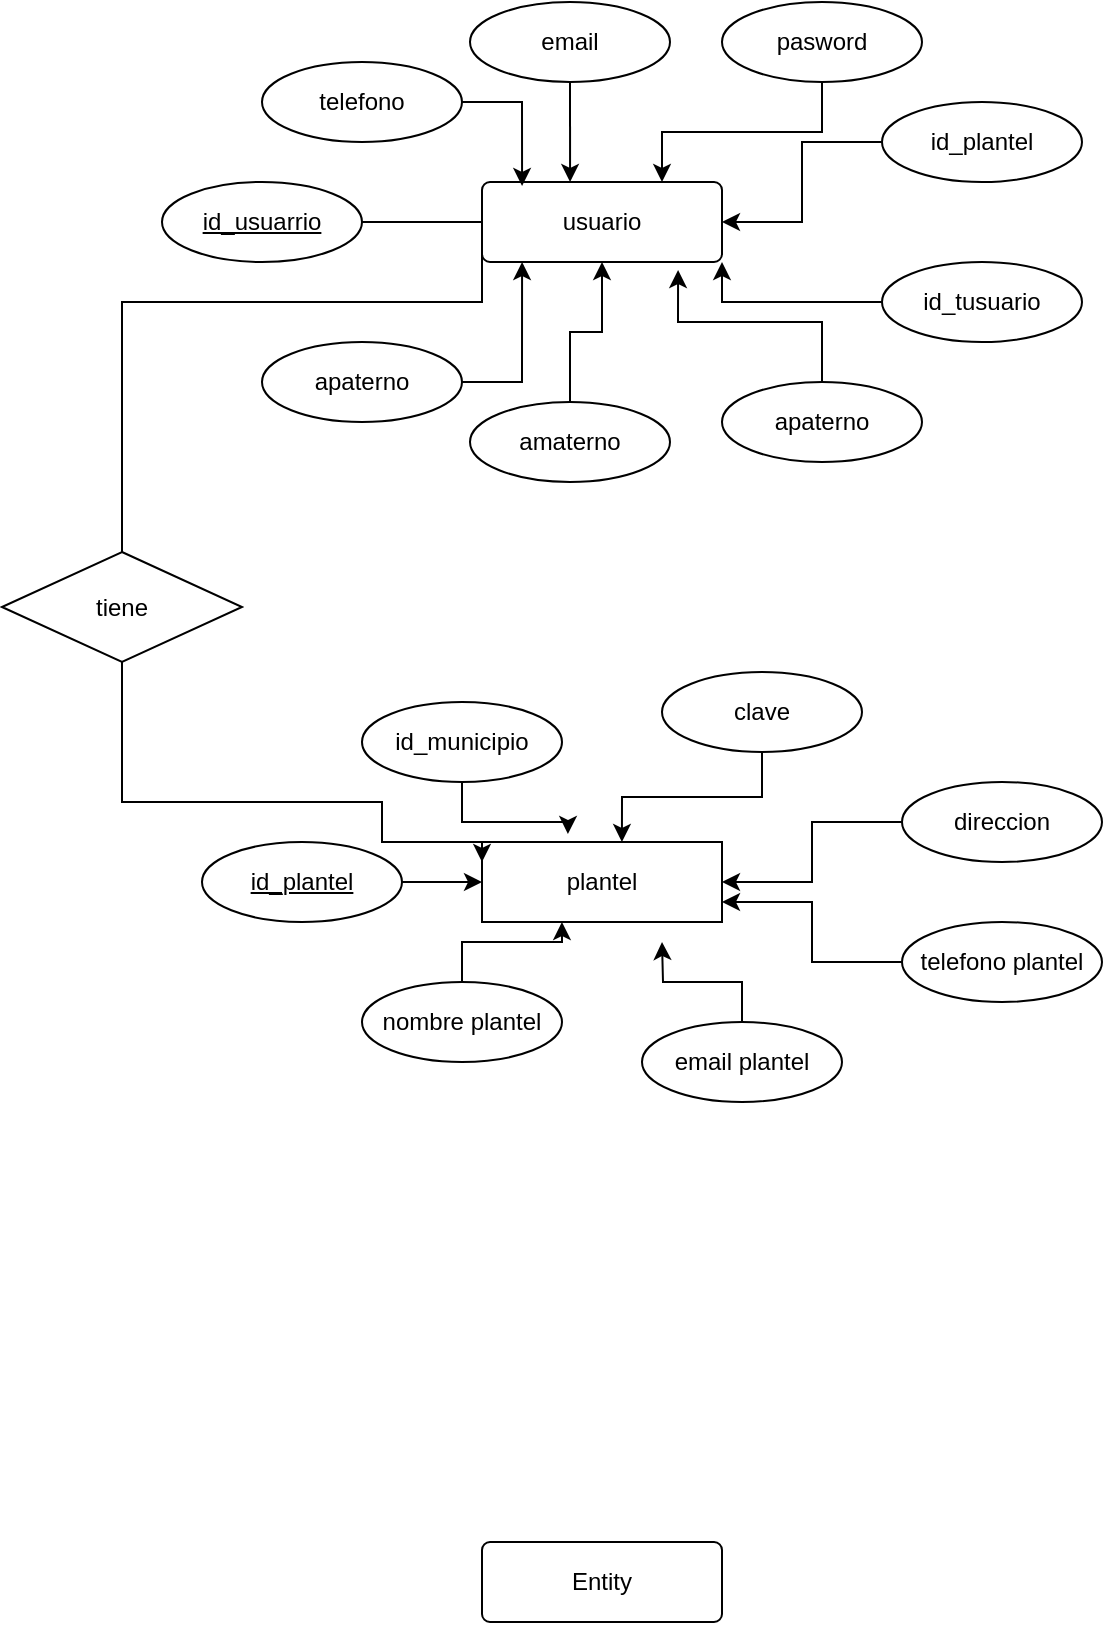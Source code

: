 <mxfile version="21.0.10" type="github" pages="2">
  <diagram name="enntidad relacion" id="T_VVyUdc56Ve-9aa7WN1">
    <mxGraphModel dx="794" dy="740" grid="1" gridSize="10" guides="1" tooltips="1" connect="1" arrows="1" fold="1" page="1" pageScale="1" pageWidth="827" pageHeight="1169" math="0" shadow="0">
      <root>
        <mxCell id="0" />
        <mxCell id="1" parent="0" />
        <mxCell id="WN1AvgcFRPcrMHn4_S1V-1" value="usuario" style="rounded=1;arcSize=10;whiteSpace=wrap;html=1;align=center;" vertex="1" parent="1">
          <mxGeometry x="320" y="320" width="120" height="40" as="geometry" />
        </mxCell>
        <mxCell id="WN1AvgcFRPcrMHn4_S1V-3" value="id_usuarrio" style="ellipse;whiteSpace=wrap;html=1;align=center;fontStyle=4;" vertex="1" parent="1">
          <mxGeometry x="160" y="320" width="100" height="40" as="geometry" />
        </mxCell>
        <mxCell id="WN1AvgcFRPcrMHn4_S1V-15" style="edgeStyle=orthogonalEdgeStyle;rounded=0;orthogonalLoop=1;jettySize=auto;html=1;entryX=0.167;entryY=0.05;entryDx=0;entryDy=0;entryPerimeter=0;" edge="1" parent="1" source="WN1AvgcFRPcrMHn4_S1V-4" target="WN1AvgcFRPcrMHn4_S1V-1">
          <mxGeometry relative="1" as="geometry" />
        </mxCell>
        <mxCell id="WN1AvgcFRPcrMHn4_S1V-4" value="telefono" style="ellipse;whiteSpace=wrap;html=1;align=center;" vertex="1" parent="1">
          <mxGeometry x="210" y="260" width="100" height="40" as="geometry" />
        </mxCell>
        <mxCell id="WN1AvgcFRPcrMHn4_S1V-16" style="edgeStyle=orthogonalEdgeStyle;rounded=0;orthogonalLoop=1;jettySize=auto;html=1;entryX=0.367;entryY=0;entryDx=0;entryDy=0;entryPerimeter=0;" edge="1" parent="1" source="WN1AvgcFRPcrMHn4_S1V-5" target="WN1AvgcFRPcrMHn4_S1V-1">
          <mxGeometry relative="1" as="geometry" />
        </mxCell>
        <mxCell id="WN1AvgcFRPcrMHn4_S1V-5" value="email" style="ellipse;whiteSpace=wrap;html=1;align=center;" vertex="1" parent="1">
          <mxGeometry x="314" y="230" width="100" height="40" as="geometry" />
        </mxCell>
        <mxCell id="WN1AvgcFRPcrMHn4_S1V-17" style="edgeStyle=orthogonalEdgeStyle;rounded=0;orthogonalLoop=1;jettySize=auto;html=1;entryX=0.75;entryY=0;entryDx=0;entryDy=0;" edge="1" parent="1" source="WN1AvgcFRPcrMHn4_S1V-6" target="WN1AvgcFRPcrMHn4_S1V-1">
          <mxGeometry relative="1" as="geometry" />
        </mxCell>
        <mxCell id="WN1AvgcFRPcrMHn4_S1V-6" value="pasword" style="ellipse;whiteSpace=wrap;html=1;align=center;" vertex="1" parent="1">
          <mxGeometry x="440" y="230" width="100" height="40" as="geometry" />
        </mxCell>
        <mxCell id="WN1AvgcFRPcrMHn4_S1V-18" style="edgeStyle=orthogonalEdgeStyle;rounded=0;orthogonalLoop=1;jettySize=auto;html=1;entryX=1;entryY=0.5;entryDx=0;entryDy=0;" edge="1" parent="1" source="WN1AvgcFRPcrMHn4_S1V-7" target="WN1AvgcFRPcrMHn4_S1V-1">
          <mxGeometry relative="1" as="geometry" />
        </mxCell>
        <mxCell id="WN1AvgcFRPcrMHn4_S1V-7" value="id_plantel" style="ellipse;whiteSpace=wrap;html=1;align=center;" vertex="1" parent="1">
          <mxGeometry x="520" y="280" width="100" height="40" as="geometry" />
        </mxCell>
        <mxCell id="WN1AvgcFRPcrMHn4_S1V-19" style="edgeStyle=orthogonalEdgeStyle;rounded=0;orthogonalLoop=1;jettySize=auto;html=1;entryX=1;entryY=1;entryDx=0;entryDy=0;" edge="1" parent="1" source="WN1AvgcFRPcrMHn4_S1V-8" target="WN1AvgcFRPcrMHn4_S1V-1">
          <mxGeometry relative="1" as="geometry" />
        </mxCell>
        <mxCell id="WN1AvgcFRPcrMHn4_S1V-8" value="id_tusuario" style="ellipse;whiteSpace=wrap;html=1;align=center;" vertex="1" parent="1">
          <mxGeometry x="520" y="360" width="100" height="40" as="geometry" />
        </mxCell>
        <mxCell id="WN1AvgcFRPcrMHn4_S1V-20" style="edgeStyle=orthogonalEdgeStyle;rounded=0;orthogonalLoop=1;jettySize=auto;html=1;entryX=0.817;entryY=1.1;entryDx=0;entryDy=0;entryPerimeter=0;" edge="1" parent="1" source="WN1AvgcFRPcrMHn4_S1V-9" target="WN1AvgcFRPcrMHn4_S1V-1">
          <mxGeometry relative="1" as="geometry" />
        </mxCell>
        <mxCell id="WN1AvgcFRPcrMHn4_S1V-9" value="apaterno" style="ellipse;whiteSpace=wrap;html=1;align=center;" vertex="1" parent="1">
          <mxGeometry x="440" y="420" width="100" height="40" as="geometry" />
        </mxCell>
        <mxCell id="WN1AvgcFRPcrMHn4_S1V-22" style="edgeStyle=orthogonalEdgeStyle;rounded=0;orthogonalLoop=1;jettySize=auto;html=1;entryX=0.167;entryY=1;entryDx=0;entryDy=0;entryPerimeter=0;" edge="1" parent="1" source="WN1AvgcFRPcrMHn4_S1V-10" target="WN1AvgcFRPcrMHn4_S1V-1">
          <mxGeometry relative="1" as="geometry" />
        </mxCell>
        <mxCell id="WN1AvgcFRPcrMHn4_S1V-10" value="apaterno" style="ellipse;whiteSpace=wrap;html=1;align=center;" vertex="1" parent="1">
          <mxGeometry x="210" y="400" width="100" height="40" as="geometry" />
        </mxCell>
        <mxCell id="WN1AvgcFRPcrMHn4_S1V-21" style="edgeStyle=orthogonalEdgeStyle;rounded=0;orthogonalLoop=1;jettySize=auto;html=1;" edge="1" parent="1" source="WN1AvgcFRPcrMHn4_S1V-11" target="WN1AvgcFRPcrMHn4_S1V-1">
          <mxGeometry relative="1" as="geometry" />
        </mxCell>
        <mxCell id="WN1AvgcFRPcrMHn4_S1V-11" value="amaterno" style="ellipse;whiteSpace=wrap;html=1;align=center;" vertex="1" parent="1">
          <mxGeometry x="314" y="430" width="100" height="40" as="geometry" />
        </mxCell>
        <mxCell id="WN1AvgcFRPcrMHn4_S1V-12" value="" style="line;strokeWidth=1;rotatable=0;dashed=0;labelPosition=right;align=left;verticalAlign=middle;spacingTop=0;spacingLeft=6;points=[];portConstraint=eastwest;" vertex="1" parent="1">
          <mxGeometry x="260" y="335" width="60" height="10" as="geometry" />
        </mxCell>
        <mxCell id="WN1AvgcFRPcrMHn4_S1V-23" value="plantel" style="whiteSpace=wrap;html=1;align=center;" vertex="1" parent="1">
          <mxGeometry x="320" y="650" width="120" height="40" as="geometry" />
        </mxCell>
        <mxCell id="WN1AvgcFRPcrMHn4_S1V-37" style="edgeStyle=orthogonalEdgeStyle;rounded=0;orthogonalLoop=1;jettySize=auto;html=1;" edge="1" parent="1" source="WN1AvgcFRPcrMHn4_S1V-24" target="WN1AvgcFRPcrMHn4_S1V-23">
          <mxGeometry relative="1" as="geometry" />
        </mxCell>
        <mxCell id="WN1AvgcFRPcrMHn4_S1V-24" value="id_plantel" style="ellipse;whiteSpace=wrap;html=1;align=center;fontStyle=4;" vertex="1" parent="1">
          <mxGeometry x="180" y="650" width="100" height="40" as="geometry" />
        </mxCell>
        <mxCell id="WN1AvgcFRPcrMHn4_S1V-31" style="edgeStyle=orthogonalEdgeStyle;rounded=0;orthogonalLoop=1;jettySize=auto;html=1;entryX=0.358;entryY=-0.1;entryDx=0;entryDy=0;entryPerimeter=0;" edge="1" parent="1" source="WN1AvgcFRPcrMHn4_S1V-25" target="WN1AvgcFRPcrMHn4_S1V-23">
          <mxGeometry relative="1" as="geometry" />
        </mxCell>
        <mxCell id="WN1AvgcFRPcrMHn4_S1V-25" value="id_municipio" style="ellipse;whiteSpace=wrap;html=1;align=center;" vertex="1" parent="1">
          <mxGeometry x="260" y="580" width="100" height="40" as="geometry" />
        </mxCell>
        <mxCell id="WN1AvgcFRPcrMHn4_S1V-32" style="edgeStyle=orthogonalEdgeStyle;rounded=0;orthogonalLoop=1;jettySize=auto;html=1;entryX=0.583;entryY=0;entryDx=0;entryDy=0;entryPerimeter=0;" edge="1" parent="1" source="WN1AvgcFRPcrMHn4_S1V-26" target="WN1AvgcFRPcrMHn4_S1V-23">
          <mxGeometry relative="1" as="geometry" />
        </mxCell>
        <mxCell id="WN1AvgcFRPcrMHn4_S1V-26" value="clave" style="ellipse;whiteSpace=wrap;html=1;align=center;" vertex="1" parent="1">
          <mxGeometry x="410" y="565" width="100" height="40" as="geometry" />
        </mxCell>
        <mxCell id="WN1AvgcFRPcrMHn4_S1V-33" style="edgeStyle=orthogonalEdgeStyle;rounded=0;orthogonalLoop=1;jettySize=auto;html=1;entryX=1;entryY=0.5;entryDx=0;entryDy=0;" edge="1" parent="1" source="WN1AvgcFRPcrMHn4_S1V-27" target="WN1AvgcFRPcrMHn4_S1V-23">
          <mxGeometry relative="1" as="geometry" />
        </mxCell>
        <mxCell id="WN1AvgcFRPcrMHn4_S1V-27" value="direccion" style="ellipse;whiteSpace=wrap;html=1;align=center;" vertex="1" parent="1">
          <mxGeometry x="530" y="620" width="100" height="40" as="geometry" />
        </mxCell>
        <mxCell id="WN1AvgcFRPcrMHn4_S1V-36" style="edgeStyle=orthogonalEdgeStyle;rounded=0;orthogonalLoop=1;jettySize=auto;html=1;entryX=0.333;entryY=1;entryDx=0;entryDy=0;entryPerimeter=0;" edge="1" parent="1" source="WN1AvgcFRPcrMHn4_S1V-28" target="WN1AvgcFRPcrMHn4_S1V-23">
          <mxGeometry relative="1" as="geometry" />
        </mxCell>
        <mxCell id="WN1AvgcFRPcrMHn4_S1V-28" value="nombre plantel" style="ellipse;whiteSpace=wrap;html=1;align=center;" vertex="1" parent="1">
          <mxGeometry x="260" y="720" width="100" height="40" as="geometry" />
        </mxCell>
        <mxCell id="WN1AvgcFRPcrMHn4_S1V-35" style="edgeStyle=orthogonalEdgeStyle;rounded=0;orthogonalLoop=1;jettySize=auto;html=1;" edge="1" parent="1" source="WN1AvgcFRPcrMHn4_S1V-29">
          <mxGeometry relative="1" as="geometry">
            <mxPoint x="410" y="700" as="targetPoint" />
          </mxGeometry>
        </mxCell>
        <mxCell id="WN1AvgcFRPcrMHn4_S1V-29" value="email plantel" style="ellipse;whiteSpace=wrap;html=1;align=center;" vertex="1" parent="1">
          <mxGeometry x="400" y="740" width="100" height="40" as="geometry" />
        </mxCell>
        <mxCell id="WN1AvgcFRPcrMHn4_S1V-34" style="edgeStyle=orthogonalEdgeStyle;rounded=0;orthogonalLoop=1;jettySize=auto;html=1;entryX=1;entryY=0.75;entryDx=0;entryDy=0;" edge="1" parent="1" source="WN1AvgcFRPcrMHn4_S1V-30" target="WN1AvgcFRPcrMHn4_S1V-23">
          <mxGeometry relative="1" as="geometry" />
        </mxCell>
        <mxCell id="WN1AvgcFRPcrMHn4_S1V-30" value="telefono plantel" style="ellipse;whiteSpace=wrap;html=1;align=center;" vertex="1" parent="1">
          <mxGeometry x="530" y="690" width="100" height="40" as="geometry" />
        </mxCell>
        <mxCell id="WN1AvgcFRPcrMHn4_S1V-39" style="edgeStyle=orthogonalEdgeStyle;rounded=0;orthogonalLoop=1;jettySize=auto;html=1;entryX=0;entryY=0.75;entryDx=0;entryDy=0;endArrow=none;endFill=0;" edge="1" parent="1" source="WN1AvgcFRPcrMHn4_S1V-38" target="WN1AvgcFRPcrMHn4_S1V-1">
          <mxGeometry relative="1" as="geometry">
            <Array as="points">
              <mxPoint x="140" y="380" />
              <mxPoint x="320" y="380" />
            </Array>
          </mxGeometry>
        </mxCell>
        <mxCell id="WN1AvgcFRPcrMHn4_S1V-40" style="edgeStyle=orthogonalEdgeStyle;rounded=0;orthogonalLoop=1;jettySize=auto;html=1;entryX=0;entryY=0.25;entryDx=0;entryDy=0;" edge="1" parent="1" source="WN1AvgcFRPcrMHn4_S1V-38" target="WN1AvgcFRPcrMHn4_S1V-23">
          <mxGeometry relative="1" as="geometry">
            <Array as="points">
              <mxPoint x="140" y="630" />
              <mxPoint x="270" y="630" />
              <mxPoint x="270" y="650" />
              <mxPoint x="320" y="650" />
            </Array>
          </mxGeometry>
        </mxCell>
        <mxCell id="WN1AvgcFRPcrMHn4_S1V-38" value="tiene" style="shape=rhombus;perimeter=rhombusPerimeter;whiteSpace=wrap;html=1;align=center;" vertex="1" parent="1">
          <mxGeometry x="80" y="505" width="120" height="55" as="geometry" />
        </mxCell>
        <mxCell id="WN1AvgcFRPcrMHn4_S1V-41" value="Entity" style="rounded=1;arcSize=10;whiteSpace=wrap;html=1;align=center;" vertex="1" parent="1">
          <mxGeometry x="320" y="1000" width="120" height="40" as="geometry" />
        </mxCell>
      </root>
    </mxGraphModel>
  </diagram>
  <diagram id="jh0eW-dTovCyy2cVe1m8" name="relacional">
    <mxGraphModel dx="794" dy="740" grid="1" gridSize="10" guides="1" tooltips="1" connect="1" arrows="1" fold="1" page="1" pageScale="1" pageWidth="827" pageHeight="1169" math="0" shadow="0">
      <root>
        <mxCell id="0" />
        <mxCell id="1" parent="0" />
      </root>
    </mxGraphModel>
  </diagram>
</mxfile>
